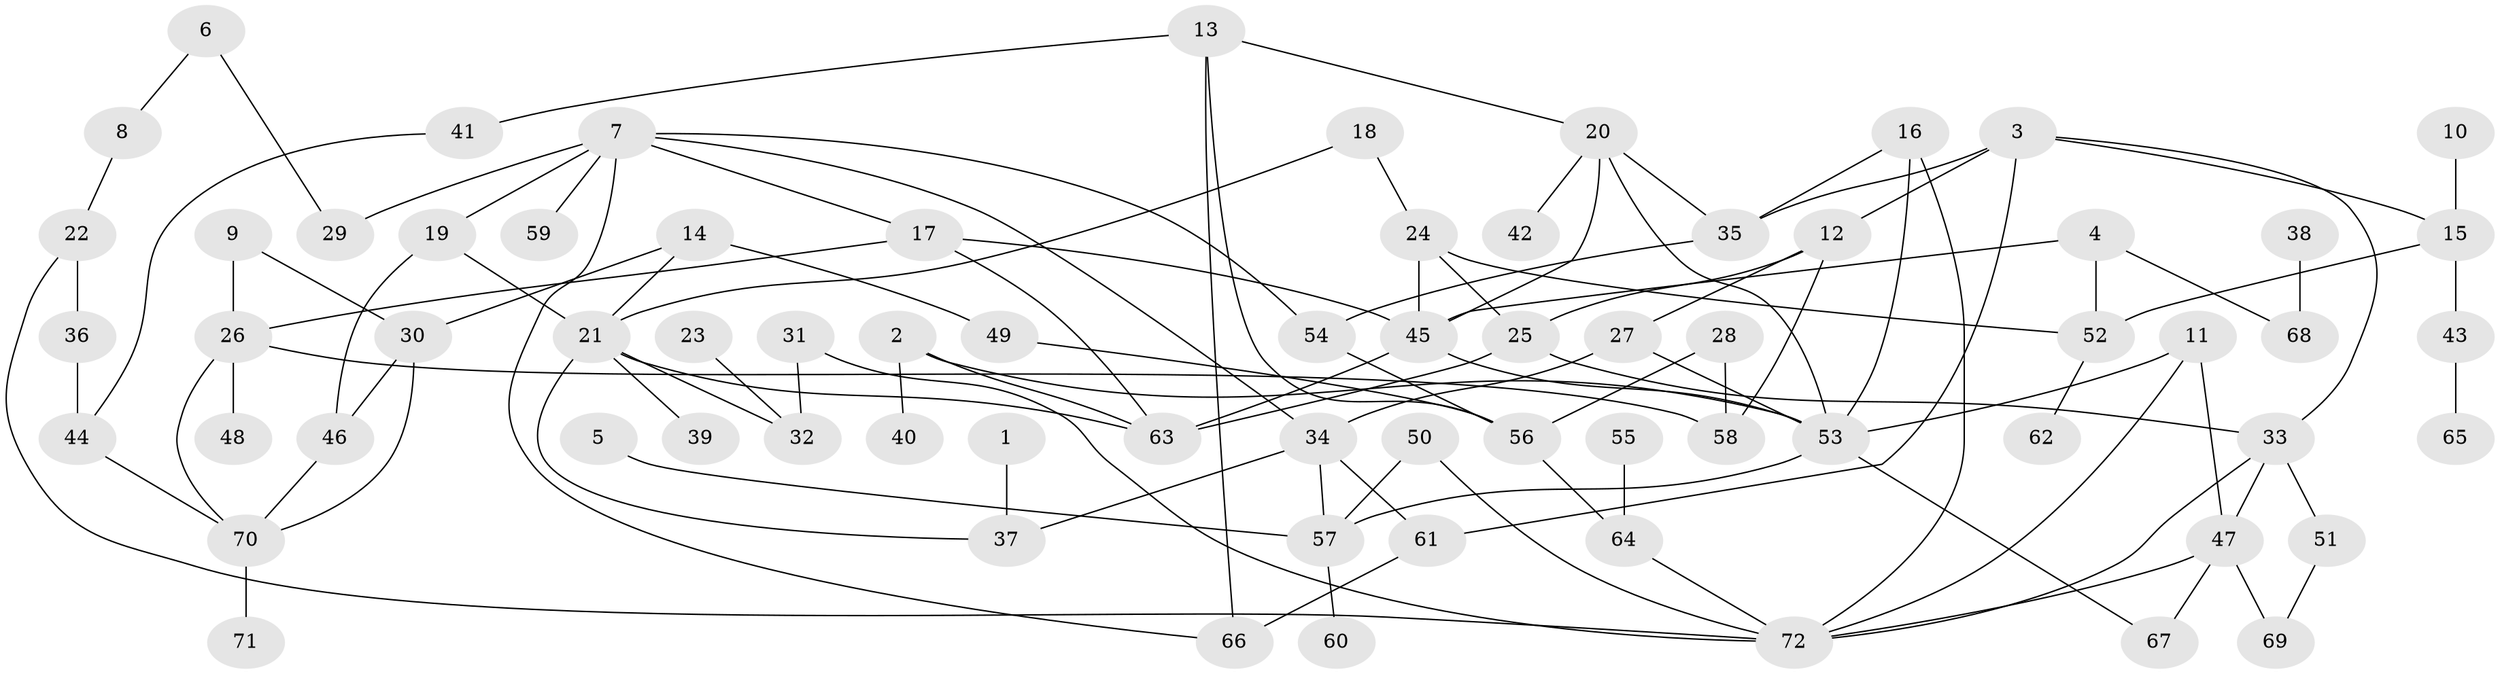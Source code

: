 // coarse degree distribution, {2: 0.2413793103448276, 3: 0.20689655172413793, 6: 0.1724137931034483, 4: 0.10344827586206896, 5: 0.034482758620689655, 9: 0.06896551724137931, 7: 0.06896551724137931, 1: 0.10344827586206896}
// Generated by graph-tools (version 1.1) at 2025/35/03/04/25 23:35:54]
// undirected, 72 vertices, 110 edges
graph export_dot {
  node [color=gray90,style=filled];
  1;
  2;
  3;
  4;
  5;
  6;
  7;
  8;
  9;
  10;
  11;
  12;
  13;
  14;
  15;
  16;
  17;
  18;
  19;
  20;
  21;
  22;
  23;
  24;
  25;
  26;
  27;
  28;
  29;
  30;
  31;
  32;
  33;
  34;
  35;
  36;
  37;
  38;
  39;
  40;
  41;
  42;
  43;
  44;
  45;
  46;
  47;
  48;
  49;
  50;
  51;
  52;
  53;
  54;
  55;
  56;
  57;
  58;
  59;
  60;
  61;
  62;
  63;
  64;
  65;
  66;
  67;
  68;
  69;
  70;
  71;
  72;
  1 -- 37;
  2 -- 40;
  2 -- 53;
  2 -- 63;
  3 -- 12;
  3 -- 15;
  3 -- 33;
  3 -- 35;
  3 -- 61;
  4 -- 45;
  4 -- 52;
  4 -- 68;
  5 -- 57;
  6 -- 8;
  6 -- 29;
  7 -- 17;
  7 -- 19;
  7 -- 29;
  7 -- 34;
  7 -- 54;
  7 -- 59;
  7 -- 66;
  8 -- 22;
  9 -- 26;
  9 -- 30;
  10 -- 15;
  11 -- 47;
  11 -- 53;
  11 -- 72;
  12 -- 25;
  12 -- 27;
  12 -- 58;
  13 -- 20;
  13 -- 41;
  13 -- 56;
  13 -- 66;
  14 -- 21;
  14 -- 30;
  14 -- 49;
  15 -- 43;
  15 -- 52;
  16 -- 35;
  16 -- 53;
  16 -- 72;
  17 -- 26;
  17 -- 45;
  17 -- 63;
  18 -- 21;
  18 -- 24;
  19 -- 21;
  19 -- 46;
  20 -- 35;
  20 -- 42;
  20 -- 45;
  20 -- 53;
  21 -- 32;
  21 -- 37;
  21 -- 39;
  21 -- 63;
  22 -- 36;
  22 -- 72;
  23 -- 32;
  24 -- 25;
  24 -- 45;
  24 -- 52;
  25 -- 33;
  25 -- 63;
  26 -- 48;
  26 -- 58;
  26 -- 70;
  27 -- 34;
  27 -- 53;
  28 -- 56;
  28 -- 58;
  30 -- 46;
  30 -- 70;
  31 -- 32;
  31 -- 72;
  33 -- 47;
  33 -- 51;
  33 -- 72;
  34 -- 37;
  34 -- 57;
  34 -- 61;
  35 -- 54;
  36 -- 44;
  38 -- 68;
  41 -- 44;
  43 -- 65;
  44 -- 70;
  45 -- 53;
  45 -- 63;
  46 -- 70;
  47 -- 67;
  47 -- 69;
  47 -- 72;
  49 -- 56;
  50 -- 57;
  50 -- 72;
  51 -- 69;
  52 -- 62;
  53 -- 57;
  53 -- 67;
  54 -- 56;
  55 -- 64;
  56 -- 64;
  57 -- 60;
  61 -- 66;
  64 -- 72;
  70 -- 71;
}
